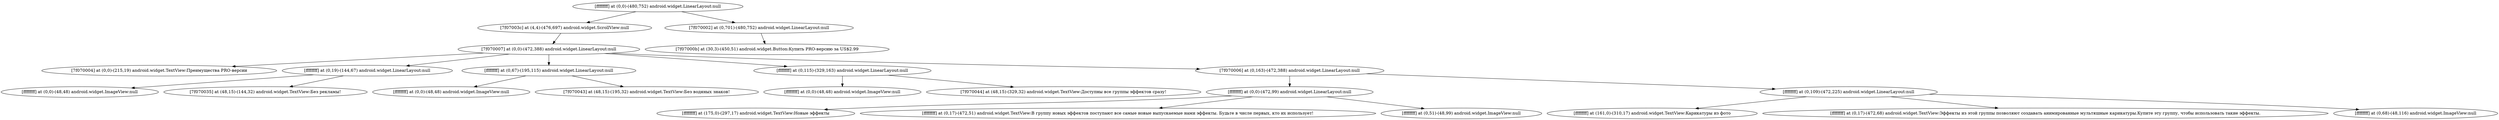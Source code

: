 strict digraph G {
  1 [ label="[ffffffff] at (0,0)-(480,752) android.widget.LinearLayout:null" ];
  2 [ label="[7f07003c] at (4,4)-(476,697) android.widget.ScrollView:null" ];
  3 [ label="[7f070007] at (0,0)-(472,388) android.widget.LinearLayout:null" ];
  4 [ label="[7f070004] at (0,0)-(215,19) android.widget.TextView:Преимущества PRO-версии" ];
  5 [ label="[ffffffff] at (0,19)-(144,67) android.widget.LinearLayout:null" ];
  6 [ label="[ffffffff] at (0,0)-(48,48) android.widget.ImageView:null" ];
  7 [ label="[7f070035] at (48,15)-(144,32) android.widget.TextView:Без рекламы!" ];
  8 [ label="[ffffffff] at (0,67)-(195,115) android.widget.LinearLayout:null" ];
  9 [ label="[ffffffff] at (0,0)-(48,48) android.widget.ImageView:null" ];
  10 [ label="[7f070043] at (48,15)-(195,32) android.widget.TextView:Без водяных знаков!" ];
  11 [ label="[ffffffff] at (0,115)-(329,163) android.widget.LinearLayout:null" ];
  12 [ label="[ffffffff] at (0,0)-(48,48) android.widget.ImageView:null" ];
  13 [ label="[7f070044] at (48,15)-(329,32) android.widget.TextView:Доступны все группы эффектов сразу!" ];
  14 [ label="[7f070006] at (0,163)-(472,388) android.widget.LinearLayout:null" ];
  15 [ label="[ffffffff] at (0,0)-(472,99) android.widget.LinearLayout:null" ];
  16 [ label="[ffffffff] at (175,0)-(297,17) android.widget.TextView:Новые эффекты" ];
  17 [ label="[ffffffff] at (0,17)-(472,51) android.widget.TextView:В группу новых эффектов поступают все самые новые выпускаемые нами эффекты. Будьте в числе первых, кто их использует!" ];
  18 [ label="[ffffffff] at (0,51)-(48,99) android.widget.ImageView:null" ];
  19 [ label="[ffffffff] at (0,109)-(472,225) android.widget.LinearLayout:null" ];
  20 [ label="[ffffffff] at (161,0)-(310,17) android.widget.TextView:Карикатуры из фото" ];
  21 [ label="[ffffffff] at (0,17)-(472,68) android.widget.TextView:Эффекты из этой группы позволяют создавать анимированные мультяшные карикатуры.Купите эту группу, чтобы использовать такие эффекты." ];
  22 [ label="[ffffffff] at (0,68)-(48,116) android.widget.ImageView:null" ];
  23 [ label="[7f070002] at (0,701)-(480,752) android.widget.LinearLayout:null" ];
  24 [ label="[7f07000b] at (30,3)-(450,51) android.widget.Button:Купить PRO-версию за US$2.99" ];
  1 -> 2;
  2 -> 3;
  3 -> 4;
  3 -> 5;
  5 -> 6;
  5 -> 7;
  3 -> 8;
  8 -> 9;
  8 -> 10;
  3 -> 11;
  11 -> 12;
  11 -> 13;
  3 -> 14;
  14 -> 15;
  15 -> 16;
  15 -> 17;
  15 -> 18;
  14 -> 19;
  19 -> 20;
  19 -> 21;
  19 -> 22;
  1 -> 23;
  23 -> 24;
}

